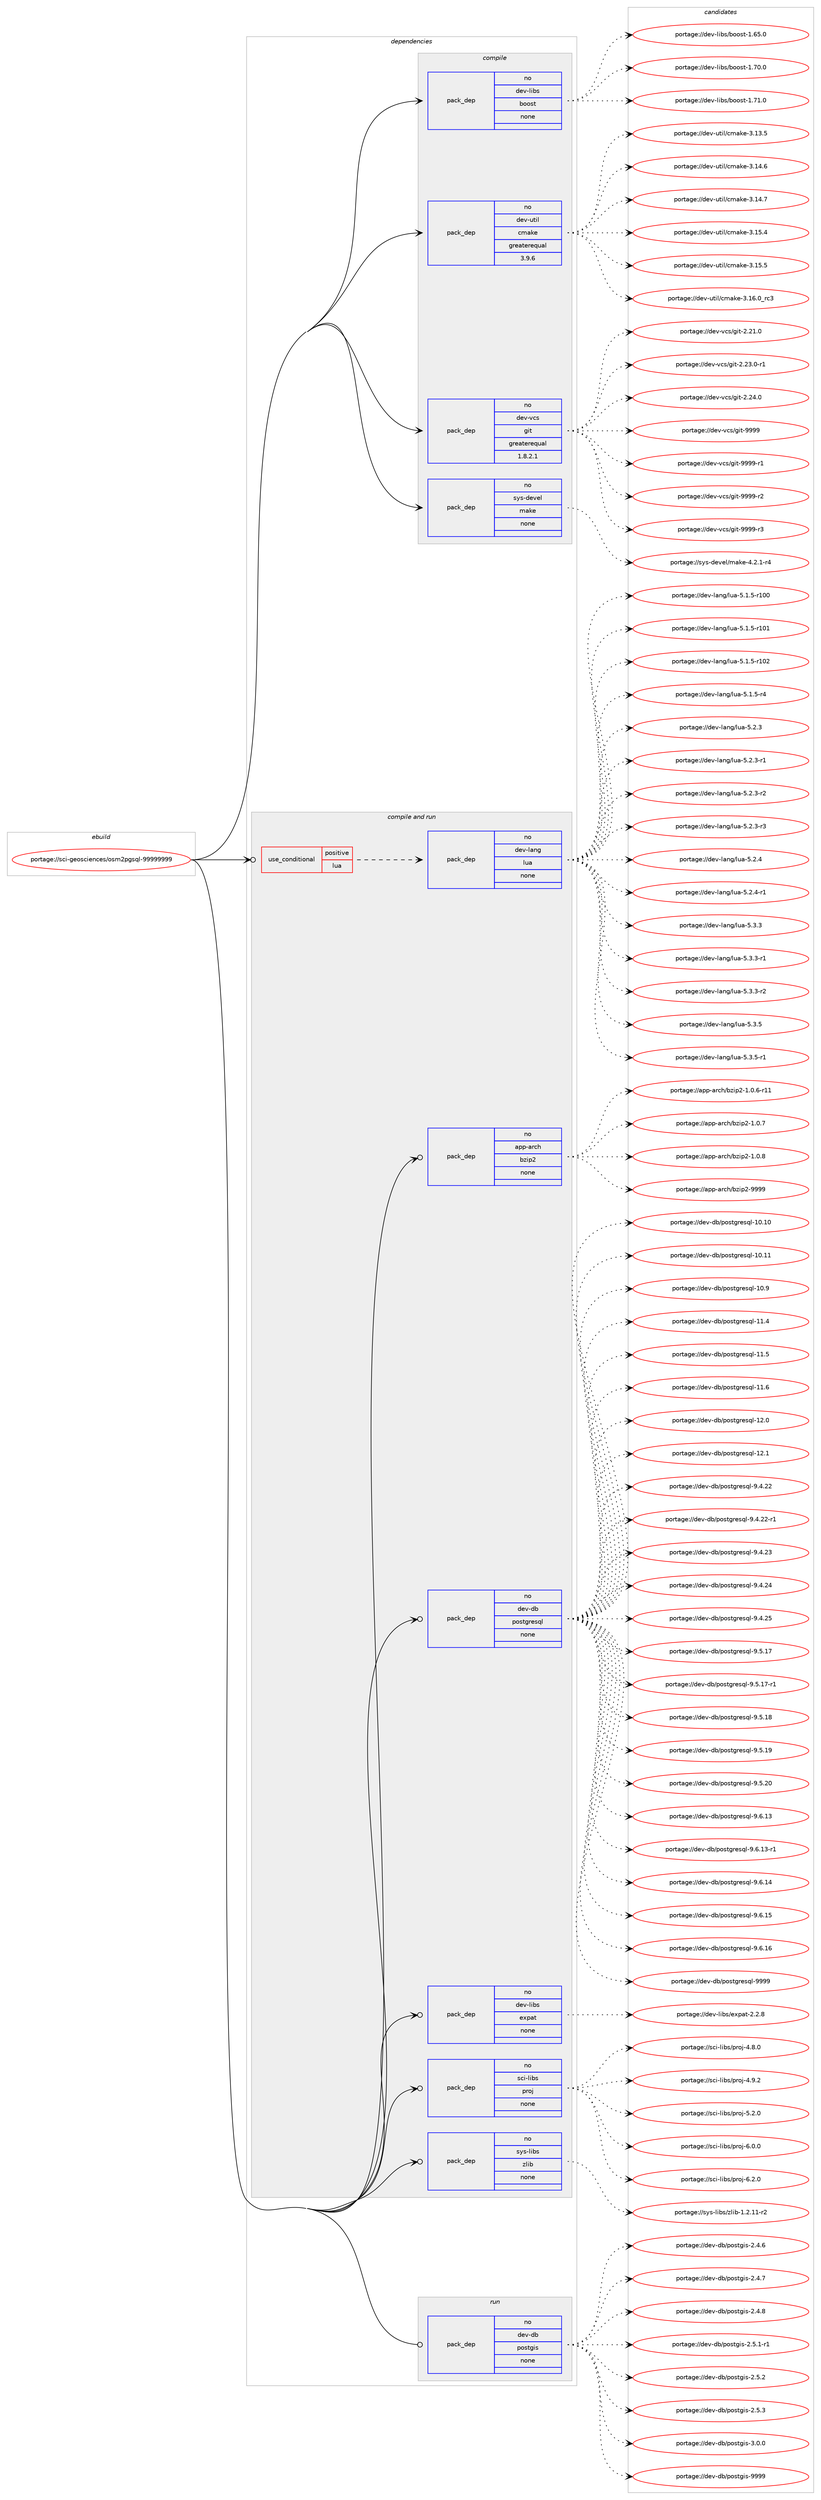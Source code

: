 digraph prolog {

# *************
# Graph options
# *************

newrank=true;
concentrate=true;
compound=true;
graph [rankdir=LR,fontname=Helvetica,fontsize=10,ranksep=1.5];#, ranksep=2.5, nodesep=0.2];
edge  [arrowhead=vee];
node  [fontname=Helvetica,fontsize=10];

# **********
# The ebuild
# **********

subgraph cluster_leftcol {
color=gray;
rank=same;
label=<<i>ebuild</i>>;
id [label="portage://sci-geosciences/osm2pgsql-99999999", color=red, width=4, href="../sci-geosciences/osm2pgsql-99999999.svg"];
}

# ****************
# The dependencies
# ****************

subgraph cluster_midcol {
color=gray;
label=<<i>dependencies</i>>;
subgraph cluster_compile {
fillcolor="#eeeeee";
style=filled;
label=<<i>compile</i>>;
subgraph pack285410 {
dependency387956 [label=<<TABLE BORDER="0" CELLBORDER="1" CELLSPACING="0" CELLPADDING="4" WIDTH="220"><TR><TD ROWSPAN="6" CELLPADDING="30">pack_dep</TD></TR><TR><TD WIDTH="110">no</TD></TR><TR><TD>dev-libs</TD></TR><TR><TD>boost</TD></TR><TR><TD>none</TD></TR><TR><TD></TD></TR></TABLE>>, shape=none, color=blue];
}
id:e -> dependency387956:w [weight=20,style="solid",arrowhead="vee"];
subgraph pack285411 {
dependency387957 [label=<<TABLE BORDER="0" CELLBORDER="1" CELLSPACING="0" CELLPADDING="4" WIDTH="220"><TR><TD ROWSPAN="6" CELLPADDING="30">pack_dep</TD></TR><TR><TD WIDTH="110">no</TD></TR><TR><TD>dev-util</TD></TR><TR><TD>cmake</TD></TR><TR><TD>greaterequal</TD></TR><TR><TD>3.9.6</TD></TR></TABLE>>, shape=none, color=blue];
}
id:e -> dependency387957:w [weight=20,style="solid",arrowhead="vee"];
subgraph pack285412 {
dependency387958 [label=<<TABLE BORDER="0" CELLBORDER="1" CELLSPACING="0" CELLPADDING="4" WIDTH="220"><TR><TD ROWSPAN="6" CELLPADDING="30">pack_dep</TD></TR><TR><TD WIDTH="110">no</TD></TR><TR><TD>dev-vcs</TD></TR><TR><TD>git</TD></TR><TR><TD>greaterequal</TD></TR><TR><TD>1.8.2.1</TD></TR></TABLE>>, shape=none, color=blue];
}
id:e -> dependency387958:w [weight=20,style="solid",arrowhead="vee"];
subgraph pack285413 {
dependency387959 [label=<<TABLE BORDER="0" CELLBORDER="1" CELLSPACING="0" CELLPADDING="4" WIDTH="220"><TR><TD ROWSPAN="6" CELLPADDING="30">pack_dep</TD></TR><TR><TD WIDTH="110">no</TD></TR><TR><TD>sys-devel</TD></TR><TR><TD>make</TD></TR><TR><TD>none</TD></TR><TR><TD></TD></TR></TABLE>>, shape=none, color=blue];
}
id:e -> dependency387959:w [weight=20,style="solid",arrowhead="vee"];
}
subgraph cluster_compileandrun {
fillcolor="#eeeeee";
style=filled;
label=<<i>compile and run</i>>;
subgraph cond95965 {
dependency387960 [label=<<TABLE BORDER="0" CELLBORDER="1" CELLSPACING="0" CELLPADDING="4"><TR><TD ROWSPAN="3" CELLPADDING="10">use_conditional</TD></TR><TR><TD>positive</TD></TR><TR><TD>lua</TD></TR></TABLE>>, shape=none, color=red];
subgraph pack285414 {
dependency387961 [label=<<TABLE BORDER="0" CELLBORDER="1" CELLSPACING="0" CELLPADDING="4" WIDTH="220"><TR><TD ROWSPAN="6" CELLPADDING="30">pack_dep</TD></TR><TR><TD WIDTH="110">no</TD></TR><TR><TD>dev-lang</TD></TR><TR><TD>lua</TD></TR><TR><TD>none</TD></TR><TR><TD></TD></TR></TABLE>>, shape=none, color=blue];
}
dependency387960:e -> dependency387961:w [weight=20,style="dashed",arrowhead="vee"];
}
id:e -> dependency387960:w [weight=20,style="solid",arrowhead="odotvee"];
subgraph pack285415 {
dependency387962 [label=<<TABLE BORDER="0" CELLBORDER="1" CELLSPACING="0" CELLPADDING="4" WIDTH="220"><TR><TD ROWSPAN="6" CELLPADDING="30">pack_dep</TD></TR><TR><TD WIDTH="110">no</TD></TR><TR><TD>app-arch</TD></TR><TR><TD>bzip2</TD></TR><TR><TD>none</TD></TR><TR><TD></TD></TR></TABLE>>, shape=none, color=blue];
}
id:e -> dependency387962:w [weight=20,style="solid",arrowhead="odotvee"];
subgraph pack285416 {
dependency387963 [label=<<TABLE BORDER="0" CELLBORDER="1" CELLSPACING="0" CELLPADDING="4" WIDTH="220"><TR><TD ROWSPAN="6" CELLPADDING="30">pack_dep</TD></TR><TR><TD WIDTH="110">no</TD></TR><TR><TD>dev-db</TD></TR><TR><TD>postgresql</TD></TR><TR><TD>none</TD></TR><TR><TD></TD></TR></TABLE>>, shape=none, color=blue];
}
id:e -> dependency387963:w [weight=20,style="solid",arrowhead="odotvee"];
subgraph pack285417 {
dependency387964 [label=<<TABLE BORDER="0" CELLBORDER="1" CELLSPACING="0" CELLPADDING="4" WIDTH="220"><TR><TD ROWSPAN="6" CELLPADDING="30">pack_dep</TD></TR><TR><TD WIDTH="110">no</TD></TR><TR><TD>dev-libs</TD></TR><TR><TD>expat</TD></TR><TR><TD>none</TD></TR><TR><TD></TD></TR></TABLE>>, shape=none, color=blue];
}
id:e -> dependency387964:w [weight=20,style="solid",arrowhead="odotvee"];
subgraph pack285418 {
dependency387965 [label=<<TABLE BORDER="0" CELLBORDER="1" CELLSPACING="0" CELLPADDING="4" WIDTH="220"><TR><TD ROWSPAN="6" CELLPADDING="30">pack_dep</TD></TR><TR><TD WIDTH="110">no</TD></TR><TR><TD>sci-libs</TD></TR><TR><TD>proj</TD></TR><TR><TD>none</TD></TR><TR><TD></TD></TR></TABLE>>, shape=none, color=blue];
}
id:e -> dependency387965:w [weight=20,style="solid",arrowhead="odotvee"];
subgraph pack285419 {
dependency387966 [label=<<TABLE BORDER="0" CELLBORDER="1" CELLSPACING="0" CELLPADDING="4" WIDTH="220"><TR><TD ROWSPAN="6" CELLPADDING="30">pack_dep</TD></TR><TR><TD WIDTH="110">no</TD></TR><TR><TD>sys-libs</TD></TR><TR><TD>zlib</TD></TR><TR><TD>none</TD></TR><TR><TD></TD></TR></TABLE>>, shape=none, color=blue];
}
id:e -> dependency387966:w [weight=20,style="solid",arrowhead="odotvee"];
}
subgraph cluster_run {
fillcolor="#eeeeee";
style=filled;
label=<<i>run</i>>;
subgraph pack285420 {
dependency387967 [label=<<TABLE BORDER="0" CELLBORDER="1" CELLSPACING="0" CELLPADDING="4" WIDTH="220"><TR><TD ROWSPAN="6" CELLPADDING="30">pack_dep</TD></TR><TR><TD WIDTH="110">no</TD></TR><TR><TD>dev-db</TD></TR><TR><TD>postgis</TD></TR><TR><TD>none</TD></TR><TR><TD></TD></TR></TABLE>>, shape=none, color=blue];
}
id:e -> dependency387967:w [weight=20,style="solid",arrowhead="odot"];
}
}

# **************
# The candidates
# **************

subgraph cluster_choices {
rank=same;
color=gray;
label=<<i>candidates</i>>;

subgraph choice285410 {
color=black;
nodesep=1;
choiceportage1001011184510810598115479811111111511645494654534648 [label="portage://dev-libs/boost-1.65.0", color=red, width=4,href="../dev-libs/boost-1.65.0.svg"];
choiceportage1001011184510810598115479811111111511645494655484648 [label="portage://dev-libs/boost-1.70.0", color=red, width=4,href="../dev-libs/boost-1.70.0.svg"];
choiceportage1001011184510810598115479811111111511645494655494648 [label="portage://dev-libs/boost-1.71.0", color=red, width=4,href="../dev-libs/boost-1.71.0.svg"];
dependency387956:e -> choiceportage1001011184510810598115479811111111511645494654534648:w [style=dotted,weight="100"];
dependency387956:e -> choiceportage1001011184510810598115479811111111511645494655484648:w [style=dotted,weight="100"];
dependency387956:e -> choiceportage1001011184510810598115479811111111511645494655494648:w [style=dotted,weight="100"];
}
subgraph choice285411 {
color=black;
nodesep=1;
choiceportage1001011184511711610510847991099710710145514649514653 [label="portage://dev-util/cmake-3.13.5", color=red, width=4,href="../dev-util/cmake-3.13.5.svg"];
choiceportage1001011184511711610510847991099710710145514649524654 [label="portage://dev-util/cmake-3.14.6", color=red, width=4,href="../dev-util/cmake-3.14.6.svg"];
choiceportage1001011184511711610510847991099710710145514649524655 [label="portage://dev-util/cmake-3.14.7", color=red, width=4,href="../dev-util/cmake-3.14.7.svg"];
choiceportage1001011184511711610510847991099710710145514649534652 [label="portage://dev-util/cmake-3.15.4", color=red, width=4,href="../dev-util/cmake-3.15.4.svg"];
choiceportage1001011184511711610510847991099710710145514649534653 [label="portage://dev-util/cmake-3.15.5", color=red, width=4,href="../dev-util/cmake-3.15.5.svg"];
choiceportage1001011184511711610510847991099710710145514649544648951149951 [label="portage://dev-util/cmake-3.16.0_rc3", color=red, width=4,href="../dev-util/cmake-3.16.0_rc3.svg"];
dependency387957:e -> choiceportage1001011184511711610510847991099710710145514649514653:w [style=dotted,weight="100"];
dependency387957:e -> choiceportage1001011184511711610510847991099710710145514649524654:w [style=dotted,weight="100"];
dependency387957:e -> choiceportage1001011184511711610510847991099710710145514649524655:w [style=dotted,weight="100"];
dependency387957:e -> choiceportage1001011184511711610510847991099710710145514649534652:w [style=dotted,weight="100"];
dependency387957:e -> choiceportage1001011184511711610510847991099710710145514649534653:w [style=dotted,weight="100"];
dependency387957:e -> choiceportage1001011184511711610510847991099710710145514649544648951149951:w [style=dotted,weight="100"];
}
subgraph choice285412 {
color=black;
nodesep=1;
choiceportage10010111845118991154710310511645504650494648 [label="portage://dev-vcs/git-2.21.0", color=red, width=4,href="../dev-vcs/git-2.21.0.svg"];
choiceportage100101118451189911547103105116455046505146484511449 [label="portage://dev-vcs/git-2.23.0-r1", color=red, width=4,href="../dev-vcs/git-2.23.0-r1.svg"];
choiceportage10010111845118991154710310511645504650524648 [label="portage://dev-vcs/git-2.24.0", color=red, width=4,href="../dev-vcs/git-2.24.0.svg"];
choiceportage1001011184511899115471031051164557575757 [label="portage://dev-vcs/git-9999", color=red, width=4,href="../dev-vcs/git-9999.svg"];
choiceportage10010111845118991154710310511645575757574511449 [label="portage://dev-vcs/git-9999-r1", color=red, width=4,href="../dev-vcs/git-9999-r1.svg"];
choiceportage10010111845118991154710310511645575757574511450 [label="portage://dev-vcs/git-9999-r2", color=red, width=4,href="../dev-vcs/git-9999-r2.svg"];
choiceportage10010111845118991154710310511645575757574511451 [label="portage://dev-vcs/git-9999-r3", color=red, width=4,href="../dev-vcs/git-9999-r3.svg"];
dependency387958:e -> choiceportage10010111845118991154710310511645504650494648:w [style=dotted,weight="100"];
dependency387958:e -> choiceportage100101118451189911547103105116455046505146484511449:w [style=dotted,weight="100"];
dependency387958:e -> choiceportage10010111845118991154710310511645504650524648:w [style=dotted,weight="100"];
dependency387958:e -> choiceportage1001011184511899115471031051164557575757:w [style=dotted,weight="100"];
dependency387958:e -> choiceportage10010111845118991154710310511645575757574511449:w [style=dotted,weight="100"];
dependency387958:e -> choiceportage10010111845118991154710310511645575757574511450:w [style=dotted,weight="100"];
dependency387958:e -> choiceportage10010111845118991154710310511645575757574511451:w [style=dotted,weight="100"];
}
subgraph choice285413 {
color=black;
nodesep=1;
choiceportage1151211154510010111810110847109971071014552465046494511452 [label="portage://sys-devel/make-4.2.1-r4", color=red, width=4,href="../sys-devel/make-4.2.1-r4.svg"];
dependency387959:e -> choiceportage1151211154510010111810110847109971071014552465046494511452:w [style=dotted,weight="100"];
}
subgraph choice285414 {
color=black;
nodesep=1;
choiceportage1001011184510897110103471081179745534649465345114494848 [label="portage://dev-lang/lua-5.1.5-r100", color=red, width=4,href="../dev-lang/lua-5.1.5-r100.svg"];
choiceportage1001011184510897110103471081179745534649465345114494849 [label="portage://dev-lang/lua-5.1.5-r101", color=red, width=4,href="../dev-lang/lua-5.1.5-r101.svg"];
choiceportage1001011184510897110103471081179745534649465345114494850 [label="portage://dev-lang/lua-5.1.5-r102", color=red, width=4,href="../dev-lang/lua-5.1.5-r102.svg"];
choiceportage100101118451089711010347108117974553464946534511452 [label="portage://dev-lang/lua-5.1.5-r4", color=red, width=4,href="../dev-lang/lua-5.1.5-r4.svg"];
choiceportage10010111845108971101034710811797455346504651 [label="portage://dev-lang/lua-5.2.3", color=red, width=4,href="../dev-lang/lua-5.2.3.svg"];
choiceportage100101118451089711010347108117974553465046514511449 [label="portage://dev-lang/lua-5.2.3-r1", color=red, width=4,href="../dev-lang/lua-5.2.3-r1.svg"];
choiceportage100101118451089711010347108117974553465046514511450 [label="portage://dev-lang/lua-5.2.3-r2", color=red, width=4,href="../dev-lang/lua-5.2.3-r2.svg"];
choiceportage100101118451089711010347108117974553465046514511451 [label="portage://dev-lang/lua-5.2.3-r3", color=red, width=4,href="../dev-lang/lua-5.2.3-r3.svg"];
choiceportage10010111845108971101034710811797455346504652 [label="portage://dev-lang/lua-5.2.4", color=red, width=4,href="../dev-lang/lua-5.2.4.svg"];
choiceportage100101118451089711010347108117974553465046524511449 [label="portage://dev-lang/lua-5.2.4-r1", color=red, width=4,href="../dev-lang/lua-5.2.4-r1.svg"];
choiceportage10010111845108971101034710811797455346514651 [label="portage://dev-lang/lua-5.3.3", color=red, width=4,href="../dev-lang/lua-5.3.3.svg"];
choiceportage100101118451089711010347108117974553465146514511449 [label="portage://dev-lang/lua-5.3.3-r1", color=red, width=4,href="../dev-lang/lua-5.3.3-r1.svg"];
choiceportage100101118451089711010347108117974553465146514511450 [label="portage://dev-lang/lua-5.3.3-r2", color=red, width=4,href="../dev-lang/lua-5.3.3-r2.svg"];
choiceportage10010111845108971101034710811797455346514653 [label="portage://dev-lang/lua-5.3.5", color=red, width=4,href="../dev-lang/lua-5.3.5.svg"];
choiceportage100101118451089711010347108117974553465146534511449 [label="portage://dev-lang/lua-5.3.5-r1", color=red, width=4,href="../dev-lang/lua-5.3.5-r1.svg"];
dependency387961:e -> choiceportage1001011184510897110103471081179745534649465345114494848:w [style=dotted,weight="100"];
dependency387961:e -> choiceportage1001011184510897110103471081179745534649465345114494849:w [style=dotted,weight="100"];
dependency387961:e -> choiceportage1001011184510897110103471081179745534649465345114494850:w [style=dotted,weight="100"];
dependency387961:e -> choiceportage100101118451089711010347108117974553464946534511452:w [style=dotted,weight="100"];
dependency387961:e -> choiceportage10010111845108971101034710811797455346504651:w [style=dotted,weight="100"];
dependency387961:e -> choiceportage100101118451089711010347108117974553465046514511449:w [style=dotted,weight="100"];
dependency387961:e -> choiceportage100101118451089711010347108117974553465046514511450:w [style=dotted,weight="100"];
dependency387961:e -> choiceportage100101118451089711010347108117974553465046514511451:w [style=dotted,weight="100"];
dependency387961:e -> choiceportage10010111845108971101034710811797455346504652:w [style=dotted,weight="100"];
dependency387961:e -> choiceportage100101118451089711010347108117974553465046524511449:w [style=dotted,weight="100"];
dependency387961:e -> choiceportage10010111845108971101034710811797455346514651:w [style=dotted,weight="100"];
dependency387961:e -> choiceportage100101118451089711010347108117974553465146514511449:w [style=dotted,weight="100"];
dependency387961:e -> choiceportage100101118451089711010347108117974553465146514511450:w [style=dotted,weight="100"];
dependency387961:e -> choiceportage10010111845108971101034710811797455346514653:w [style=dotted,weight="100"];
dependency387961:e -> choiceportage100101118451089711010347108117974553465146534511449:w [style=dotted,weight="100"];
}
subgraph choice285415 {
color=black;
nodesep=1;
choiceportage97112112459711499104479812210511250454946484654451144949 [label="portage://app-arch/bzip2-1.0.6-r11", color=red, width=4,href="../app-arch/bzip2-1.0.6-r11.svg"];
choiceportage97112112459711499104479812210511250454946484655 [label="portage://app-arch/bzip2-1.0.7", color=red, width=4,href="../app-arch/bzip2-1.0.7.svg"];
choiceportage97112112459711499104479812210511250454946484656 [label="portage://app-arch/bzip2-1.0.8", color=red, width=4,href="../app-arch/bzip2-1.0.8.svg"];
choiceportage971121124597114991044798122105112504557575757 [label="portage://app-arch/bzip2-9999", color=red, width=4,href="../app-arch/bzip2-9999.svg"];
dependency387962:e -> choiceportage97112112459711499104479812210511250454946484654451144949:w [style=dotted,weight="100"];
dependency387962:e -> choiceportage97112112459711499104479812210511250454946484655:w [style=dotted,weight="100"];
dependency387962:e -> choiceportage97112112459711499104479812210511250454946484656:w [style=dotted,weight="100"];
dependency387962:e -> choiceportage971121124597114991044798122105112504557575757:w [style=dotted,weight="100"];
}
subgraph choice285416 {
color=black;
nodesep=1;
choiceportage100101118451009847112111115116103114101115113108454948464948 [label="portage://dev-db/postgresql-10.10", color=red, width=4,href="../dev-db/postgresql-10.10.svg"];
choiceportage100101118451009847112111115116103114101115113108454948464949 [label="portage://dev-db/postgresql-10.11", color=red, width=4,href="../dev-db/postgresql-10.11.svg"];
choiceportage1001011184510098471121111151161031141011151131084549484657 [label="portage://dev-db/postgresql-10.9", color=red, width=4,href="../dev-db/postgresql-10.9.svg"];
choiceportage1001011184510098471121111151161031141011151131084549494652 [label="portage://dev-db/postgresql-11.4", color=red, width=4,href="../dev-db/postgresql-11.4.svg"];
choiceportage1001011184510098471121111151161031141011151131084549494653 [label="portage://dev-db/postgresql-11.5", color=red, width=4,href="../dev-db/postgresql-11.5.svg"];
choiceportage1001011184510098471121111151161031141011151131084549494654 [label="portage://dev-db/postgresql-11.6", color=red, width=4,href="../dev-db/postgresql-11.6.svg"];
choiceportage1001011184510098471121111151161031141011151131084549504648 [label="portage://dev-db/postgresql-12.0", color=red, width=4,href="../dev-db/postgresql-12.0.svg"];
choiceportage1001011184510098471121111151161031141011151131084549504649 [label="portage://dev-db/postgresql-12.1", color=red, width=4,href="../dev-db/postgresql-12.1.svg"];
choiceportage10010111845100984711211111511610311410111511310845574652465050 [label="portage://dev-db/postgresql-9.4.22", color=red, width=4,href="../dev-db/postgresql-9.4.22.svg"];
choiceportage100101118451009847112111115116103114101115113108455746524650504511449 [label="portage://dev-db/postgresql-9.4.22-r1", color=red, width=4,href="../dev-db/postgresql-9.4.22-r1.svg"];
choiceportage10010111845100984711211111511610311410111511310845574652465051 [label="portage://dev-db/postgresql-9.4.23", color=red, width=4,href="../dev-db/postgresql-9.4.23.svg"];
choiceportage10010111845100984711211111511610311410111511310845574652465052 [label="portage://dev-db/postgresql-9.4.24", color=red, width=4,href="../dev-db/postgresql-9.4.24.svg"];
choiceportage10010111845100984711211111511610311410111511310845574652465053 [label="portage://dev-db/postgresql-9.4.25", color=red, width=4,href="../dev-db/postgresql-9.4.25.svg"];
choiceportage10010111845100984711211111511610311410111511310845574653464955 [label="portage://dev-db/postgresql-9.5.17", color=red, width=4,href="../dev-db/postgresql-9.5.17.svg"];
choiceportage100101118451009847112111115116103114101115113108455746534649554511449 [label="portage://dev-db/postgresql-9.5.17-r1", color=red, width=4,href="../dev-db/postgresql-9.5.17-r1.svg"];
choiceportage10010111845100984711211111511610311410111511310845574653464956 [label="portage://dev-db/postgresql-9.5.18", color=red, width=4,href="../dev-db/postgresql-9.5.18.svg"];
choiceportage10010111845100984711211111511610311410111511310845574653464957 [label="portage://dev-db/postgresql-9.5.19", color=red, width=4,href="../dev-db/postgresql-9.5.19.svg"];
choiceportage10010111845100984711211111511610311410111511310845574653465048 [label="portage://dev-db/postgresql-9.5.20", color=red, width=4,href="../dev-db/postgresql-9.5.20.svg"];
choiceportage10010111845100984711211111511610311410111511310845574654464951 [label="portage://dev-db/postgresql-9.6.13", color=red, width=4,href="../dev-db/postgresql-9.6.13.svg"];
choiceportage100101118451009847112111115116103114101115113108455746544649514511449 [label="portage://dev-db/postgresql-9.6.13-r1", color=red, width=4,href="../dev-db/postgresql-9.6.13-r1.svg"];
choiceportage10010111845100984711211111511610311410111511310845574654464952 [label="portage://dev-db/postgresql-9.6.14", color=red, width=4,href="../dev-db/postgresql-9.6.14.svg"];
choiceportage10010111845100984711211111511610311410111511310845574654464953 [label="portage://dev-db/postgresql-9.6.15", color=red, width=4,href="../dev-db/postgresql-9.6.15.svg"];
choiceportage10010111845100984711211111511610311410111511310845574654464954 [label="portage://dev-db/postgresql-9.6.16", color=red, width=4,href="../dev-db/postgresql-9.6.16.svg"];
choiceportage1001011184510098471121111151161031141011151131084557575757 [label="portage://dev-db/postgresql-9999", color=red, width=4,href="../dev-db/postgresql-9999.svg"];
dependency387963:e -> choiceportage100101118451009847112111115116103114101115113108454948464948:w [style=dotted,weight="100"];
dependency387963:e -> choiceportage100101118451009847112111115116103114101115113108454948464949:w [style=dotted,weight="100"];
dependency387963:e -> choiceportage1001011184510098471121111151161031141011151131084549484657:w [style=dotted,weight="100"];
dependency387963:e -> choiceportage1001011184510098471121111151161031141011151131084549494652:w [style=dotted,weight="100"];
dependency387963:e -> choiceportage1001011184510098471121111151161031141011151131084549494653:w [style=dotted,weight="100"];
dependency387963:e -> choiceportage1001011184510098471121111151161031141011151131084549494654:w [style=dotted,weight="100"];
dependency387963:e -> choiceportage1001011184510098471121111151161031141011151131084549504648:w [style=dotted,weight="100"];
dependency387963:e -> choiceportage1001011184510098471121111151161031141011151131084549504649:w [style=dotted,weight="100"];
dependency387963:e -> choiceportage10010111845100984711211111511610311410111511310845574652465050:w [style=dotted,weight="100"];
dependency387963:e -> choiceportage100101118451009847112111115116103114101115113108455746524650504511449:w [style=dotted,weight="100"];
dependency387963:e -> choiceportage10010111845100984711211111511610311410111511310845574652465051:w [style=dotted,weight="100"];
dependency387963:e -> choiceportage10010111845100984711211111511610311410111511310845574652465052:w [style=dotted,weight="100"];
dependency387963:e -> choiceportage10010111845100984711211111511610311410111511310845574652465053:w [style=dotted,weight="100"];
dependency387963:e -> choiceportage10010111845100984711211111511610311410111511310845574653464955:w [style=dotted,weight="100"];
dependency387963:e -> choiceportage100101118451009847112111115116103114101115113108455746534649554511449:w [style=dotted,weight="100"];
dependency387963:e -> choiceportage10010111845100984711211111511610311410111511310845574653464956:w [style=dotted,weight="100"];
dependency387963:e -> choiceportage10010111845100984711211111511610311410111511310845574653464957:w [style=dotted,weight="100"];
dependency387963:e -> choiceportage10010111845100984711211111511610311410111511310845574653465048:w [style=dotted,weight="100"];
dependency387963:e -> choiceportage10010111845100984711211111511610311410111511310845574654464951:w [style=dotted,weight="100"];
dependency387963:e -> choiceportage100101118451009847112111115116103114101115113108455746544649514511449:w [style=dotted,weight="100"];
dependency387963:e -> choiceportage10010111845100984711211111511610311410111511310845574654464952:w [style=dotted,weight="100"];
dependency387963:e -> choiceportage10010111845100984711211111511610311410111511310845574654464953:w [style=dotted,weight="100"];
dependency387963:e -> choiceportage10010111845100984711211111511610311410111511310845574654464954:w [style=dotted,weight="100"];
dependency387963:e -> choiceportage1001011184510098471121111151161031141011151131084557575757:w [style=dotted,weight="100"];
}
subgraph choice285417 {
color=black;
nodesep=1;
choiceportage10010111845108105981154710112011297116455046504656 [label="portage://dev-libs/expat-2.2.8", color=red, width=4,href="../dev-libs/expat-2.2.8.svg"];
dependency387964:e -> choiceportage10010111845108105981154710112011297116455046504656:w [style=dotted,weight="100"];
}
subgraph choice285418 {
color=black;
nodesep=1;
choiceportage11599105451081059811547112114111106455246564648 [label="portage://sci-libs/proj-4.8.0", color=red, width=4,href="../sci-libs/proj-4.8.0.svg"];
choiceportage11599105451081059811547112114111106455246574650 [label="portage://sci-libs/proj-4.9.2", color=red, width=4,href="../sci-libs/proj-4.9.2.svg"];
choiceportage11599105451081059811547112114111106455346504648 [label="portage://sci-libs/proj-5.2.0", color=red, width=4,href="../sci-libs/proj-5.2.0.svg"];
choiceportage11599105451081059811547112114111106455446484648 [label="portage://sci-libs/proj-6.0.0", color=red, width=4,href="../sci-libs/proj-6.0.0.svg"];
choiceportage11599105451081059811547112114111106455446504648 [label="portage://sci-libs/proj-6.2.0", color=red, width=4,href="../sci-libs/proj-6.2.0.svg"];
dependency387965:e -> choiceportage11599105451081059811547112114111106455246564648:w [style=dotted,weight="100"];
dependency387965:e -> choiceportage11599105451081059811547112114111106455246574650:w [style=dotted,weight="100"];
dependency387965:e -> choiceportage11599105451081059811547112114111106455346504648:w [style=dotted,weight="100"];
dependency387965:e -> choiceportage11599105451081059811547112114111106455446484648:w [style=dotted,weight="100"];
dependency387965:e -> choiceportage11599105451081059811547112114111106455446504648:w [style=dotted,weight="100"];
}
subgraph choice285419 {
color=black;
nodesep=1;
choiceportage11512111545108105981154712210810598454946504649494511450 [label="portage://sys-libs/zlib-1.2.11-r2", color=red, width=4,href="../sys-libs/zlib-1.2.11-r2.svg"];
dependency387966:e -> choiceportage11512111545108105981154712210810598454946504649494511450:w [style=dotted,weight="100"];
}
subgraph choice285420 {
color=black;
nodesep=1;
choiceportage100101118451009847112111115116103105115455046524654 [label="portage://dev-db/postgis-2.4.6", color=red, width=4,href="../dev-db/postgis-2.4.6.svg"];
choiceportage100101118451009847112111115116103105115455046524655 [label="portage://dev-db/postgis-2.4.7", color=red, width=4,href="../dev-db/postgis-2.4.7.svg"];
choiceportage100101118451009847112111115116103105115455046524656 [label="portage://dev-db/postgis-2.4.8", color=red, width=4,href="../dev-db/postgis-2.4.8.svg"];
choiceportage1001011184510098471121111151161031051154550465346494511449 [label="portage://dev-db/postgis-2.5.1-r1", color=red, width=4,href="../dev-db/postgis-2.5.1-r1.svg"];
choiceportage100101118451009847112111115116103105115455046534650 [label="portage://dev-db/postgis-2.5.2", color=red, width=4,href="../dev-db/postgis-2.5.2.svg"];
choiceportage100101118451009847112111115116103105115455046534651 [label="portage://dev-db/postgis-2.5.3", color=red, width=4,href="../dev-db/postgis-2.5.3.svg"];
choiceportage100101118451009847112111115116103105115455146484648 [label="portage://dev-db/postgis-3.0.0", color=red, width=4,href="../dev-db/postgis-3.0.0.svg"];
choiceportage1001011184510098471121111151161031051154557575757 [label="portage://dev-db/postgis-9999", color=red, width=4,href="../dev-db/postgis-9999.svg"];
dependency387967:e -> choiceportage100101118451009847112111115116103105115455046524654:w [style=dotted,weight="100"];
dependency387967:e -> choiceportage100101118451009847112111115116103105115455046524655:w [style=dotted,weight="100"];
dependency387967:e -> choiceportage100101118451009847112111115116103105115455046524656:w [style=dotted,weight="100"];
dependency387967:e -> choiceportage1001011184510098471121111151161031051154550465346494511449:w [style=dotted,weight="100"];
dependency387967:e -> choiceportage100101118451009847112111115116103105115455046534650:w [style=dotted,weight="100"];
dependency387967:e -> choiceportage100101118451009847112111115116103105115455046534651:w [style=dotted,weight="100"];
dependency387967:e -> choiceportage100101118451009847112111115116103105115455146484648:w [style=dotted,weight="100"];
dependency387967:e -> choiceportage1001011184510098471121111151161031051154557575757:w [style=dotted,weight="100"];
}
}

}
